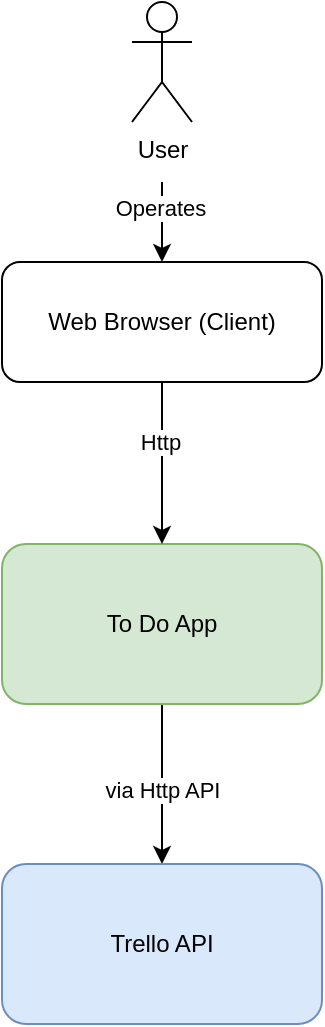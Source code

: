 <mxfile version="24.3.1" type="device" pages="3">
  <diagram name="System Context Diagram" id="KO-rvG8dD9EDTUuCn4gj">
    <mxGraphModel dx="1426" dy="759" grid="1" gridSize="10" guides="1" tooltips="1" connect="1" arrows="1" fold="1" page="1" pageScale="1" pageWidth="827" pageHeight="1169" math="0" shadow="0">
      <root>
        <mxCell id="0" />
        <mxCell id="1" parent="0" />
        <mxCell id="JIkIwY7s7LlTj9tH4TWX-9" value="" style="edgeStyle=orthogonalEdgeStyle;rounded=0;orthogonalLoop=1;jettySize=auto;html=1;" edge="1" parent="1" source="JIkIwY7s7LlTj9tH4TWX-1" target="JIkIwY7s7LlTj9tH4TWX-8">
          <mxGeometry relative="1" as="geometry" />
        </mxCell>
        <mxCell id="JIkIwY7s7LlTj9tH4TWX-10" value="via Http API" style="edgeLabel;html=1;align=center;verticalAlign=middle;resizable=0;points=[];" vertex="1" connectable="0" parent="JIkIwY7s7LlTj9tH4TWX-9">
          <mxGeometry x="0.075" relative="1" as="geometry">
            <mxPoint as="offset" />
          </mxGeometry>
        </mxCell>
        <mxCell id="JIkIwY7s7LlTj9tH4TWX-1" value="To Do App" style="rounded=1;whiteSpace=wrap;html=1;fillColor=#d5e8d4;strokeColor=#82b366;" vertex="1" parent="1">
          <mxGeometry x="320" y="320" width="160" height="80" as="geometry" />
        </mxCell>
        <mxCell id="JIkIwY7s7LlTj9tH4TWX-2" value="User" style="shape=umlActor;verticalLabelPosition=bottom;verticalAlign=top;html=1;outlineConnect=0;" vertex="1" parent="1">
          <mxGeometry x="385" y="49" width="30" height="60" as="geometry" />
        </mxCell>
        <mxCell id="JIkIwY7s7LlTj9tH4TWX-3" value="" style="endArrow=classic;html=1;rounded=0;exitX=0.5;exitY=1;exitDx=0;exitDy=0;" edge="1" parent="1" source="JIkIwY7s7LlTj9tH4TWX-4" target="JIkIwY7s7LlTj9tH4TWX-1">
          <mxGeometry width="50" height="50" relative="1" as="geometry">
            <mxPoint x="400" y="150" as="sourcePoint" />
            <mxPoint x="440" y="370" as="targetPoint" />
          </mxGeometry>
        </mxCell>
        <mxCell id="JIkIwY7s7LlTj9tH4TWX-6" value="Http" style="edgeLabel;html=1;align=center;verticalAlign=middle;resizable=0;points=[];" vertex="1" connectable="0" parent="JIkIwY7s7LlTj9tH4TWX-3">
          <mxGeometry x="-0.257" y="-1" relative="1" as="geometry">
            <mxPoint as="offset" />
          </mxGeometry>
        </mxCell>
        <mxCell id="JIkIwY7s7LlTj9tH4TWX-4" value="Web Browser (Client)" style="rounded=1;whiteSpace=wrap;html=1;" vertex="1" parent="1">
          <mxGeometry x="320" y="179" width="160" height="60" as="geometry" />
        </mxCell>
        <mxCell id="JIkIwY7s7LlTj9tH4TWX-5" value="" style="endArrow=classic;html=1;rounded=0;" edge="1" parent="1" target="JIkIwY7s7LlTj9tH4TWX-4">
          <mxGeometry width="50" height="50" relative="1" as="geometry">
            <mxPoint x="400" y="139" as="sourcePoint" />
            <mxPoint x="440" y="359" as="targetPoint" />
          </mxGeometry>
        </mxCell>
        <mxCell id="JIkIwY7s7LlTj9tH4TWX-7" value="Operates" style="edgeLabel;html=1;align=center;verticalAlign=middle;resizable=0;points=[];" vertex="1" connectable="0" parent="JIkIwY7s7LlTj9tH4TWX-5">
          <mxGeometry x="-0.35" y="-1" relative="1" as="geometry">
            <mxPoint as="offset" />
          </mxGeometry>
        </mxCell>
        <mxCell id="JIkIwY7s7LlTj9tH4TWX-8" value="Trello API" style="rounded=1;whiteSpace=wrap;html=1;fillColor=#dae8fc;strokeColor=#6c8ebf;" vertex="1" parent="1">
          <mxGeometry x="320" y="480" width="160" height="80" as="geometry" />
        </mxCell>
      </root>
    </mxGraphModel>
  </diagram>
  <diagram id="Dr88knI_qavOnNcAILg2" name="Container Diagram">
    <mxGraphModel dx="1426" dy="759" grid="1" gridSize="10" guides="1" tooltips="1" connect="1" arrows="1" fold="1" page="1" pageScale="1" pageWidth="827" pageHeight="1169" math="0" shadow="0">
      <root>
        <mxCell id="0" />
        <mxCell id="1" parent="0" />
        <mxCell id="MgpBAd1wZxYckb7fR3fl-3" value="&lt;b&gt;&lt;font style=&quot;font-size: 14px;&quot;&gt;&amp;nbsp; &amp;nbsp; &amp;nbsp; &amp;nbsp; To Do App&lt;/font&gt;&lt;/b&gt;" style="rounded=1;whiteSpace=wrap;html=1;fillColor=#f5f5f5;strokeColor=#666666;fontColor=#333333;align=right;verticalAlign=bottom;labelPosition=left;verticalLabelPosition=top;" vertex="1" parent="1">
          <mxGeometry x="200" y="320" width="400" height="280" as="geometry" />
        </mxCell>
        <mxCell id="MgpBAd1wZxYckb7fR3fl-1" value="" style="edgeStyle=orthogonalEdgeStyle;rounded=0;orthogonalLoop=1;jettySize=auto;html=1;exitX=0.5;exitY=1;exitDx=0;exitDy=0;" edge="1" parent="1" source="MgpBAd1wZxYckb7fR3fl-12" target="MgpBAd1wZxYckb7fR3fl-10">
          <mxGeometry relative="1" as="geometry" />
        </mxCell>
        <mxCell id="MgpBAd1wZxYckb7fR3fl-2" value="via Http API" style="edgeLabel;html=1;align=center;verticalAlign=middle;resizable=0;points=[];" vertex="1" connectable="0" parent="MgpBAd1wZxYckb7fR3fl-1">
          <mxGeometry x="0.075" relative="1" as="geometry">
            <mxPoint as="offset" />
          </mxGeometry>
        </mxCell>
        <mxCell id="MgpBAd1wZxYckb7fR3fl-5" value="" style="endArrow=classic;html=1;rounded=0;exitX=0.5;exitY=1;exitDx=0;exitDy=0;entryX=0.5;entryY=0;entryDx=0;entryDy=0;" edge="1" parent="1" source="MgpBAd1wZxYckb7fR3fl-7" target="MgpBAd1wZxYckb7fR3fl-11">
          <mxGeometry width="50" height="50" relative="1" as="geometry">
            <mxPoint x="400" y="150" as="sourcePoint" />
            <mxPoint x="440" y="370" as="targetPoint" />
          </mxGeometry>
        </mxCell>
        <mxCell id="MgpBAd1wZxYckb7fR3fl-6" value="Http" style="edgeLabel;html=1;align=center;verticalAlign=middle;resizable=0;points=[];" vertex="1" connectable="0" parent="MgpBAd1wZxYckb7fR3fl-5">
          <mxGeometry x="-0.257" y="-1" relative="1" as="geometry">
            <mxPoint as="offset" />
          </mxGeometry>
        </mxCell>
        <mxCell id="MgpBAd1wZxYckb7fR3fl-7" value="Web Browser (Client)" style="rounded=1;whiteSpace=wrap;html=1;" vertex="1" parent="1">
          <mxGeometry x="320" y="179" width="160" height="60" as="geometry" />
        </mxCell>
        <mxCell id="MgpBAd1wZxYckb7fR3fl-10" value="Trello API" style="rounded=1;whiteSpace=wrap;html=1;fillColor=#dae8fc;strokeColor=#6c8ebf;" vertex="1" parent="1">
          <mxGeometry x="320" y="680" width="160" height="80" as="geometry" />
        </mxCell>
        <mxCell id="MgpBAd1wZxYckb7fR3fl-12" value="To Do Application Code&amp;nbsp;&lt;div&gt;(Python WSGI App)&lt;/div&gt;" style="rounded=1;whiteSpace=wrap;html=1;fillColor=#d5e8d4;strokeColor=#82b366;" vertex="1" parent="1">
          <mxGeometry x="340" y="500" width="120" height="60" as="geometry" />
        </mxCell>
        <mxCell id="MgpBAd1wZxYckb7fR3fl-15" value="" style="endArrow=classic;html=1;rounded=0;entryX=0.5;entryY=0;entryDx=0;entryDy=0;" edge="1" parent="1" target="MgpBAd1wZxYckb7fR3fl-11">
          <mxGeometry width="50" height="50" relative="1" as="geometry">
            <mxPoint x="400" y="400" as="sourcePoint" />
            <mxPoint x="400" y="500" as="targetPoint" />
          </mxGeometry>
        </mxCell>
        <mxCell id="MgpBAd1wZxYckb7fR3fl-16" value="Passes Request To" style="edgeLabel;html=1;align=center;verticalAlign=middle;resizable=0;points=[];" vertex="1" connectable="0" parent="MgpBAd1wZxYckb7fR3fl-15">
          <mxGeometry x="-0.233" y="2" relative="1" as="geometry">
            <mxPoint as="offset" />
          </mxGeometry>
        </mxCell>
        <mxCell id="MgpBAd1wZxYckb7fR3fl-11" value="Flask Webserver" style="rounded=1;whiteSpace=wrap;html=1;fillColor=#fff2cc;strokeColor=#d6b656;" vertex="1" parent="1">
          <mxGeometry x="340" y="360" width="120" height="60" as="geometry" />
        </mxCell>
        <mxCell id="MgpBAd1wZxYckb7fR3fl-19" value="Passes Request to" style="endArrow=classic;html=1;rounded=0;exitX=0.5;exitY=1;exitDx=0;exitDy=0;entryX=0.5;entryY=0;entryDx=0;entryDy=0;" edge="1" parent="1" source="MgpBAd1wZxYckb7fR3fl-11" target="MgpBAd1wZxYckb7fR3fl-12">
          <mxGeometry width="50" height="50" relative="1" as="geometry">
            <mxPoint x="390" y="530" as="sourcePoint" />
            <mxPoint x="440" y="480" as="targetPoint" />
          </mxGeometry>
        </mxCell>
      </root>
    </mxGraphModel>
  </diagram>
  <diagram id="h23GBuS2s9irKdNsFP3x" name="Component Diagram">
    <mxGraphModel dx="1426" dy="759" grid="1" gridSize="10" guides="1" tooltips="1" connect="1" arrows="1" fold="1" page="1" pageScale="1" pageWidth="827" pageHeight="1169" math="0" shadow="0">
      <root>
        <mxCell id="0" />
        <mxCell id="1" parent="0" />
        <mxCell id="TkEhEWIEPH4XLnqmHc_0-8" value="To Do Application Code&lt;div&gt;(Python WSGI App)&lt;/div&gt;" style="rounded=1;whiteSpace=wrap;html=1;labelPosition=left;verticalLabelPosition=top;align=right;verticalAlign=bottom;fontStyle=1;fillColor=#f5f5f5;fontColor=#333333;strokeColor=#666666;" vertex="1" parent="1">
          <mxGeometry x="160" y="320" width="480" height="280" as="geometry" />
        </mxCell>
        <mxCell id="TkEhEWIEPH4XLnqmHc_0-2" value="" style="edgeStyle=orthogonalEdgeStyle;rounded=0;orthogonalLoop=1;jettySize=auto;html=1;exitX=0.5;exitY=1;exitDx=0;exitDy=0;" edge="1" parent="1" source="DOTYXWKuWguntKF_imRO-4" target="TkEhEWIEPH4XLnqmHc_0-7">
          <mxGeometry relative="1" as="geometry" />
        </mxCell>
        <mxCell id="TkEhEWIEPH4XLnqmHc_0-3" value="via Http API" style="edgeLabel;html=1;align=center;verticalAlign=middle;resizable=0;points=[];" vertex="1" connectable="0" parent="TkEhEWIEPH4XLnqmHc_0-2">
          <mxGeometry x="0.075" relative="1" as="geometry">
            <mxPoint as="offset" />
          </mxGeometry>
        </mxCell>
        <mxCell id="TkEhEWIEPH4XLnqmHc_0-4" value="" style="endArrow=classic;html=1;rounded=0;exitX=0.5;exitY=1;exitDx=0;exitDy=0;entryX=0.5;entryY=0;entryDx=0;entryDy=0;" edge="1" parent="1" target="TkEhEWIEPH4XLnqmHc_0-11">
          <mxGeometry width="50" height="50" relative="1" as="geometry">
            <mxPoint x="400" y="239" as="sourcePoint" />
            <mxPoint x="440" y="370" as="targetPoint" />
          </mxGeometry>
        </mxCell>
        <mxCell id="TkEhEWIEPH4XLnqmHc_0-5" value="Http" style="edgeLabel;html=1;align=center;verticalAlign=middle;resizable=0;points=[];" vertex="1" connectable="0" parent="TkEhEWIEPH4XLnqmHc_0-4">
          <mxGeometry x="-0.257" y="-1" relative="1" as="geometry">
            <mxPoint as="offset" />
          </mxGeometry>
        </mxCell>
        <mxCell id="TkEhEWIEPH4XLnqmHc_0-7" value="Trello API" style="rounded=1;whiteSpace=wrap;html=1;fillColor=#dae8fc;strokeColor=#6c8ebf;" vertex="1" parent="1">
          <mxGeometry x="320" y="680" width="160" height="80" as="geometry" />
        </mxCell>
        <mxCell id="TkEhEWIEPH4XLnqmHc_0-13" value="" style="edgeStyle=orthogonalEdgeStyle;rounded=0;orthogonalLoop=1;jettySize=auto;html=1;entryX=0.5;entryY=0;entryDx=0;entryDy=0;" edge="1" parent="1" source="TkEhEWIEPH4XLnqmHc_0-11" target="DOTYXWKuWguntKF_imRO-1">
          <mxGeometry relative="1" as="geometry" />
        </mxCell>
        <mxCell id="TkEhEWIEPH4XLnqmHc_0-14" value="Passes Request to" style="edgeLabel;html=1;align=center;verticalAlign=middle;resizable=0;points=[];" vertex="1" connectable="0" parent="TkEhEWIEPH4XLnqmHc_0-13">
          <mxGeometry x="-0.358" y="-4" relative="1" as="geometry">
            <mxPoint as="offset" />
          </mxGeometry>
        </mxCell>
        <mxCell id="TkEhEWIEPH4XLnqmHc_0-11" value="Flask Webserver" style="rounded=1;whiteSpace=wrap;html=1;fillColor=#fff2cc;strokeColor=#d6b656;" vertex="1" parent="1">
          <mxGeometry x="340" y="179" width="120" height="60" as="geometry" />
        </mxCell>
        <mxCell id="DOTYXWKuWguntKF_imRO-7" value="" style="edgeStyle=orthogonalEdgeStyle;rounded=0;orthogonalLoop=1;jettySize=auto;html=1;" edge="1" parent="1" source="DOTYXWKuWguntKF_imRO-1" target="DOTYXWKuWguntKF_imRO-4">
          <mxGeometry relative="1" as="geometry" />
        </mxCell>
        <mxCell id="DOTYXWKuWguntKF_imRO-1" value="Web Server Route&lt;div&gt;(app.py)&lt;/div&gt;" style="rounded=1;whiteSpace=wrap;html=1;" vertex="1" parent="1">
          <mxGeometry x="340" y="350" width="120" height="60" as="geometry" />
        </mxCell>
        <mxCell id="DOTYXWKuWguntKF_imRO-6" value="" style="edgeStyle=orthogonalEdgeStyle;rounded=0;orthogonalLoop=1;jettySize=auto;html=1;" edge="1" parent="1" source="DOTYXWKuWguntKF_imRO-2" target="DOTYXWKuWguntKF_imRO-1">
          <mxGeometry relative="1" as="geometry" />
        </mxCell>
        <mxCell id="DOTYXWKuWguntKF_imRO-2" value="HTML Templates" style="rounded=1;whiteSpace=wrap;html=1;" vertex="1" parent="1">
          <mxGeometry x="180" y="350" width="120" height="60" as="geometry" />
        </mxCell>
        <mxCell id="DOTYXWKuWguntKF_imRO-9" style="edgeStyle=orthogonalEdgeStyle;rounded=0;orthogonalLoop=1;jettySize=auto;html=1;entryX=1;entryY=0.5;entryDx=0;entryDy=0;exitX=0.5;exitY=0;exitDx=0;exitDy=0;" edge="1" parent="1" source="DOTYXWKuWguntKF_imRO-3" target="DOTYXWKuWguntKF_imRO-1">
          <mxGeometry relative="1" as="geometry" />
        </mxCell>
        <mxCell id="DOTYXWKuWguntKF_imRO-10" style="edgeStyle=orthogonalEdgeStyle;rounded=0;orthogonalLoop=1;jettySize=auto;html=1;entryX=1;entryY=0.5;entryDx=0;entryDy=0;exitX=0.5;exitY=1;exitDx=0;exitDy=0;" edge="1" parent="1" source="DOTYXWKuWguntKF_imRO-3" target="DOTYXWKuWguntKF_imRO-4">
          <mxGeometry relative="1" as="geometry" />
        </mxCell>
        <mxCell id="DOTYXWKuWguntKF_imRO-3" value="Data Classes&lt;div&gt;(Item / ViewModel)&lt;/div&gt;" style="rounded=1;whiteSpace=wrap;html=1;" vertex="1" parent="1">
          <mxGeometry x="490" y="427" width="120" height="60" as="geometry" />
        </mxCell>
        <mxCell id="DOTYXWKuWguntKF_imRO-4" value="Trello Client" style="rounded=1;whiteSpace=wrap;html=1;" vertex="1" parent="1">
          <mxGeometry x="340" y="510" width="120" height="60" as="geometry" />
        </mxCell>
      </root>
    </mxGraphModel>
  </diagram>
</mxfile>
